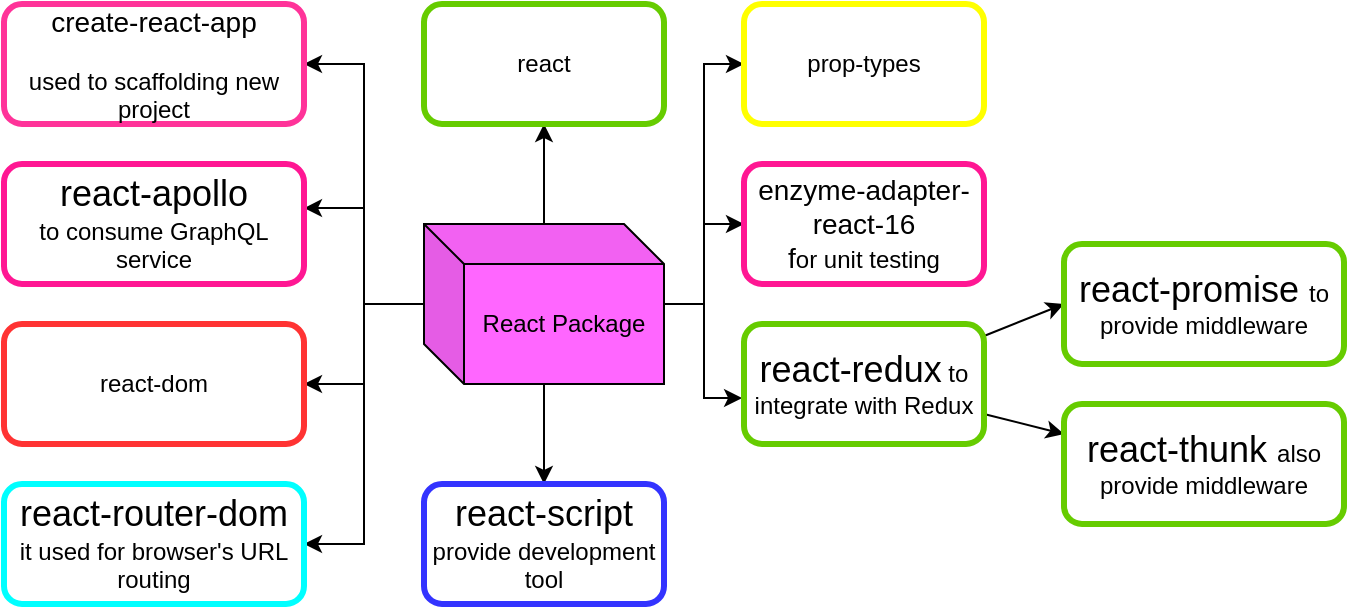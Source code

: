 <mxfile version="11.3.0" type="device" pages="1"><diagram id="9qxE9Vpkih5JBUwJnFIZ" name="Page-1"><mxGraphModel dx="838" dy="480" grid="1" gridSize="10" guides="1" tooltips="1" connect="1" arrows="1" fold="1" page="1" pageScale="1" pageWidth="850" pageHeight="1100" math="0" shadow="0"><root><mxCell id="0"/><mxCell id="1" parent="0"/><mxCell id="gQXJ9dcm-gTTewSv9lCE-8" style="edgeStyle=orthogonalEdgeStyle;rounded=0;orthogonalLoop=1;jettySize=auto;html=1;entryX=0.5;entryY=1;entryDx=0;entryDy=0;" parent="1" source="gQXJ9dcm-gTTewSv9lCE-1" target="gQXJ9dcm-gTTewSv9lCE-7" edge="1"><mxGeometry relative="1" as="geometry"/></mxCell><mxCell id="gQXJ9dcm-gTTewSv9lCE-9" style="edgeStyle=orthogonalEdgeStyle;rounded=0;orthogonalLoop=1;jettySize=auto;html=1;" parent="1" source="gQXJ9dcm-gTTewSv9lCE-1" target="gQXJ9dcm-gTTewSv9lCE-6" edge="1"><mxGeometry relative="1" as="geometry"/></mxCell><mxCell id="gQXJ9dcm-gTTewSv9lCE-10" style="edgeStyle=orthogonalEdgeStyle;rounded=0;orthogonalLoop=1;jettySize=auto;html=1;entryX=1;entryY=0.5;entryDx=0;entryDy=0;" parent="1" source="gQXJ9dcm-gTTewSv9lCE-1" target="gQXJ9dcm-gTTewSv9lCE-2" edge="1"><mxGeometry relative="1" as="geometry"/></mxCell><mxCell id="gQXJ9dcm-gTTewSv9lCE-11" style="edgeStyle=orthogonalEdgeStyle;rounded=0;orthogonalLoop=1;jettySize=auto;html=1;entryX=1;entryY=0.367;entryDx=0;entryDy=0;entryPerimeter=0;" parent="1" source="gQXJ9dcm-gTTewSv9lCE-1" target="gQXJ9dcm-gTTewSv9lCE-5" edge="1"><mxGeometry relative="1" as="geometry"/></mxCell><mxCell id="gQXJ9dcm-gTTewSv9lCE-12" style="edgeStyle=orthogonalEdgeStyle;rounded=0;orthogonalLoop=1;jettySize=auto;html=1;entryX=1;entryY=0.5;entryDx=0;entryDy=0;" parent="1" source="gQXJ9dcm-gTTewSv9lCE-1" target="gQXJ9dcm-gTTewSv9lCE-4" edge="1"><mxGeometry relative="1" as="geometry"/></mxCell><mxCell id="gQXJ9dcm-gTTewSv9lCE-13" style="edgeStyle=orthogonalEdgeStyle;rounded=0;orthogonalLoop=1;jettySize=auto;html=1;entryX=1;entryY=0.5;entryDx=0;entryDy=0;" parent="1" source="gQXJ9dcm-gTTewSv9lCE-1" target="gQXJ9dcm-gTTewSv9lCE-3" edge="1"><mxGeometry relative="1" as="geometry"/></mxCell><mxCell id="LuHWvXNvkMIor4XyjAt8-2" style="edgeStyle=orthogonalEdgeStyle;rounded=0;orthogonalLoop=1;jettySize=auto;html=1;entryX=0;entryY=0.5;entryDx=0;entryDy=0;" parent="1" source="gQXJ9dcm-gTTewSv9lCE-1" target="LuHWvXNvkMIor4XyjAt8-1" edge="1"><mxGeometry relative="1" as="geometry"/></mxCell><mxCell id="GD0deWgecBBvqBWAzxeB-2" style="edgeStyle=orthogonalEdgeStyle;rounded=0;orthogonalLoop=1;jettySize=auto;html=1;entryX=0;entryY=0.5;entryDx=0;entryDy=0;" parent="1" source="gQXJ9dcm-gTTewSv9lCE-1" target="GD0deWgecBBvqBWAzxeB-1" edge="1"><mxGeometry relative="1" as="geometry"/></mxCell><mxCell id="X4YEAfPg4EAjlxsy3SPD-3" style="edgeStyle=orthogonalEdgeStyle;rounded=0;orthogonalLoop=1;jettySize=auto;html=1;entryX=-0.008;entryY=0.617;entryDx=0;entryDy=0;entryPerimeter=0;" parent="1" source="gQXJ9dcm-gTTewSv9lCE-1" target="X4YEAfPg4EAjlxsy3SPD-2" edge="1"><mxGeometry relative="1" as="geometry"/></mxCell><mxCell id="gQXJ9dcm-gTTewSv9lCE-1" value="React Package" style="shape=cube;whiteSpace=wrap;html=1;boundedLbl=1;backgroundOutline=1;darkOpacity=0.05;darkOpacity2=0.1;fillColor=#FF66FF;" parent="1" vertex="1"><mxGeometry x="330" y="320" width="120" height="80" as="geometry"/></mxCell><mxCell id="gQXJ9dcm-gTTewSv9lCE-2" value="&lt;font style=&quot;font-size: 14px&quot;&gt;create-react-app&lt;br&gt;&lt;/font&gt;&lt;br&gt;used to scaffolding new project" style="rounded=1;whiteSpace=wrap;html=1;strokeWidth=3;strokeColor=#FF3399;" parent="1" vertex="1"><mxGeometry x="120" y="210" width="150" height="60" as="geometry"/></mxCell><mxCell id="gQXJ9dcm-gTTewSv9lCE-3" value="&lt;font style=&quot;font-size: 18px&quot;&gt;react-router-dom&lt;/font&gt;&lt;br&gt;it used for browser's URL routing" style="rounded=1;whiteSpace=wrap;html=1;strokeWidth=3;fillColor=#ffffff;strokeColor=#00FFFF;" parent="1" vertex="1"><mxGeometry x="120" y="450" width="150" height="60" as="geometry"/></mxCell><mxCell id="gQXJ9dcm-gTTewSv9lCE-4" value="react-dom" style="rounded=1;whiteSpace=wrap;html=1;strokeWidth=3;strokeColor=#FF3333;" parent="1" vertex="1"><mxGeometry x="120" y="370" width="150" height="60" as="geometry"/></mxCell><mxCell id="gQXJ9dcm-gTTewSv9lCE-5" value="&lt;font&gt;&lt;span style=&quot;font-size: 18px&quot;&gt;react-apollo&lt;/span&gt;&lt;br&gt;&lt;font style=&quot;font-size: 12px&quot;&gt;to consume GraphQL service&lt;/font&gt;&lt;br&gt;&lt;/font&gt;" style="rounded=1;whiteSpace=wrap;html=1;strokeWidth=3;strokeColor=#FF1793;" parent="1" vertex="1"><mxGeometry x="120" y="290" width="150" height="60" as="geometry"/></mxCell><mxCell id="gQXJ9dcm-gTTewSv9lCE-6" value="&lt;font style=&quot;font-size: 18px&quot;&gt;react-script&lt;/font&gt;&lt;br&gt;provide development tool" style="rounded=1;whiteSpace=wrap;html=1;strokeWidth=3;strokeColor=#3333FF;" parent="1" vertex="1"><mxGeometry x="330" y="450" width="120" height="60" as="geometry"/></mxCell><mxCell id="gQXJ9dcm-gTTewSv9lCE-7" value="react" style="rounded=1;whiteSpace=wrap;html=1;strokeWidth=3;strokeColor=#66CC00;" parent="1" vertex="1"><mxGeometry x="330" y="210" width="120" height="60" as="geometry"/></mxCell><mxCell id="LuHWvXNvkMIor4XyjAt8-1" value="prop-types" style="rounded=1;whiteSpace=wrap;html=1;strokeWidth=3;strokeColor=#FFFF00;" parent="1" vertex="1"><mxGeometry x="490" y="210" width="120" height="60" as="geometry"/></mxCell><mxCell id="GD0deWgecBBvqBWAzxeB-1" value="&lt;font style=&quot;font-size: 14px&quot;&gt;enzyme-adapter-react-16&lt;br&gt;f&lt;/font&gt;&lt;font&gt;&lt;font style=&quot;font-size: 12px&quot;&gt;or unit testing&lt;/font&gt;&lt;br&gt;&lt;/font&gt;" style="rounded=1;whiteSpace=wrap;html=1;strokeWidth=3;strokeColor=#FF1793;" parent="1" vertex="1"><mxGeometry x="490" y="290" width="120" height="60" as="geometry"/></mxCell><mxCell id="BcCuAYTfDOcMj38KZX9t-3" style="edgeStyle=none;rounded=0;orthogonalLoop=1;jettySize=auto;html=1;entryX=0;entryY=0.5;entryDx=0;entryDy=0;" parent="1" source="X4YEAfPg4EAjlxsy3SPD-2" target="BcCuAYTfDOcMj38KZX9t-2" edge="1"><mxGeometry relative="1" as="geometry"/></mxCell><mxCell id="BcCuAYTfDOcMj38KZX9t-4" style="edgeStyle=none;rounded=0;orthogonalLoop=1;jettySize=auto;html=1;entryX=0;entryY=0.25;entryDx=0;entryDy=0;" parent="1" source="X4YEAfPg4EAjlxsy3SPD-2" target="BcCuAYTfDOcMj38KZX9t-1" edge="1"><mxGeometry relative="1" as="geometry"/></mxCell><mxCell id="X4YEAfPg4EAjlxsy3SPD-2" value="&lt;font style=&quot;font-size: 18px&quot;&gt;react-redux&lt;/font&gt; to integrate with Redux" style="rounded=1;whiteSpace=wrap;html=1;strokeWidth=3;strokeColor=#66CC00;" parent="1" vertex="1"><mxGeometry x="490" y="370" width="120" height="60" as="geometry"/></mxCell><mxCell id="BcCuAYTfDOcMj38KZX9t-1" value="&lt;font style=&quot;font-size: 18px&quot;&gt;react-thunk&amp;nbsp;&lt;/font&gt;also provide middleware" style="rounded=1;whiteSpace=wrap;html=1;strokeWidth=3;strokeColor=#66CC00;" parent="1" vertex="1"><mxGeometry x="650" y="410" width="140" height="60" as="geometry"/></mxCell><mxCell id="BcCuAYTfDOcMj38KZX9t-2" value="&lt;font style=&quot;font-size: 18px&quot;&gt;react-promise&amp;nbsp;&lt;/font&gt;to provide middleware" style="rounded=1;whiteSpace=wrap;html=1;strokeWidth=3;strokeColor=#66CC00;" parent="1" vertex="1"><mxGeometry x="650" y="330" width="140" height="60" as="geometry"/></mxCell></root></mxGraphModel></diagram></mxfile>